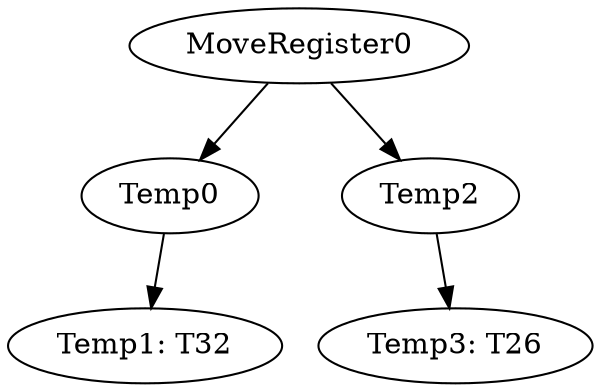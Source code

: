digraph {
	ordering = out;
	MoveRegister0 -> Temp0;
	MoveRegister0 -> Temp2;
	Temp2 -> "Temp3: T26";
	Temp0 -> "Temp1: T32";
}

